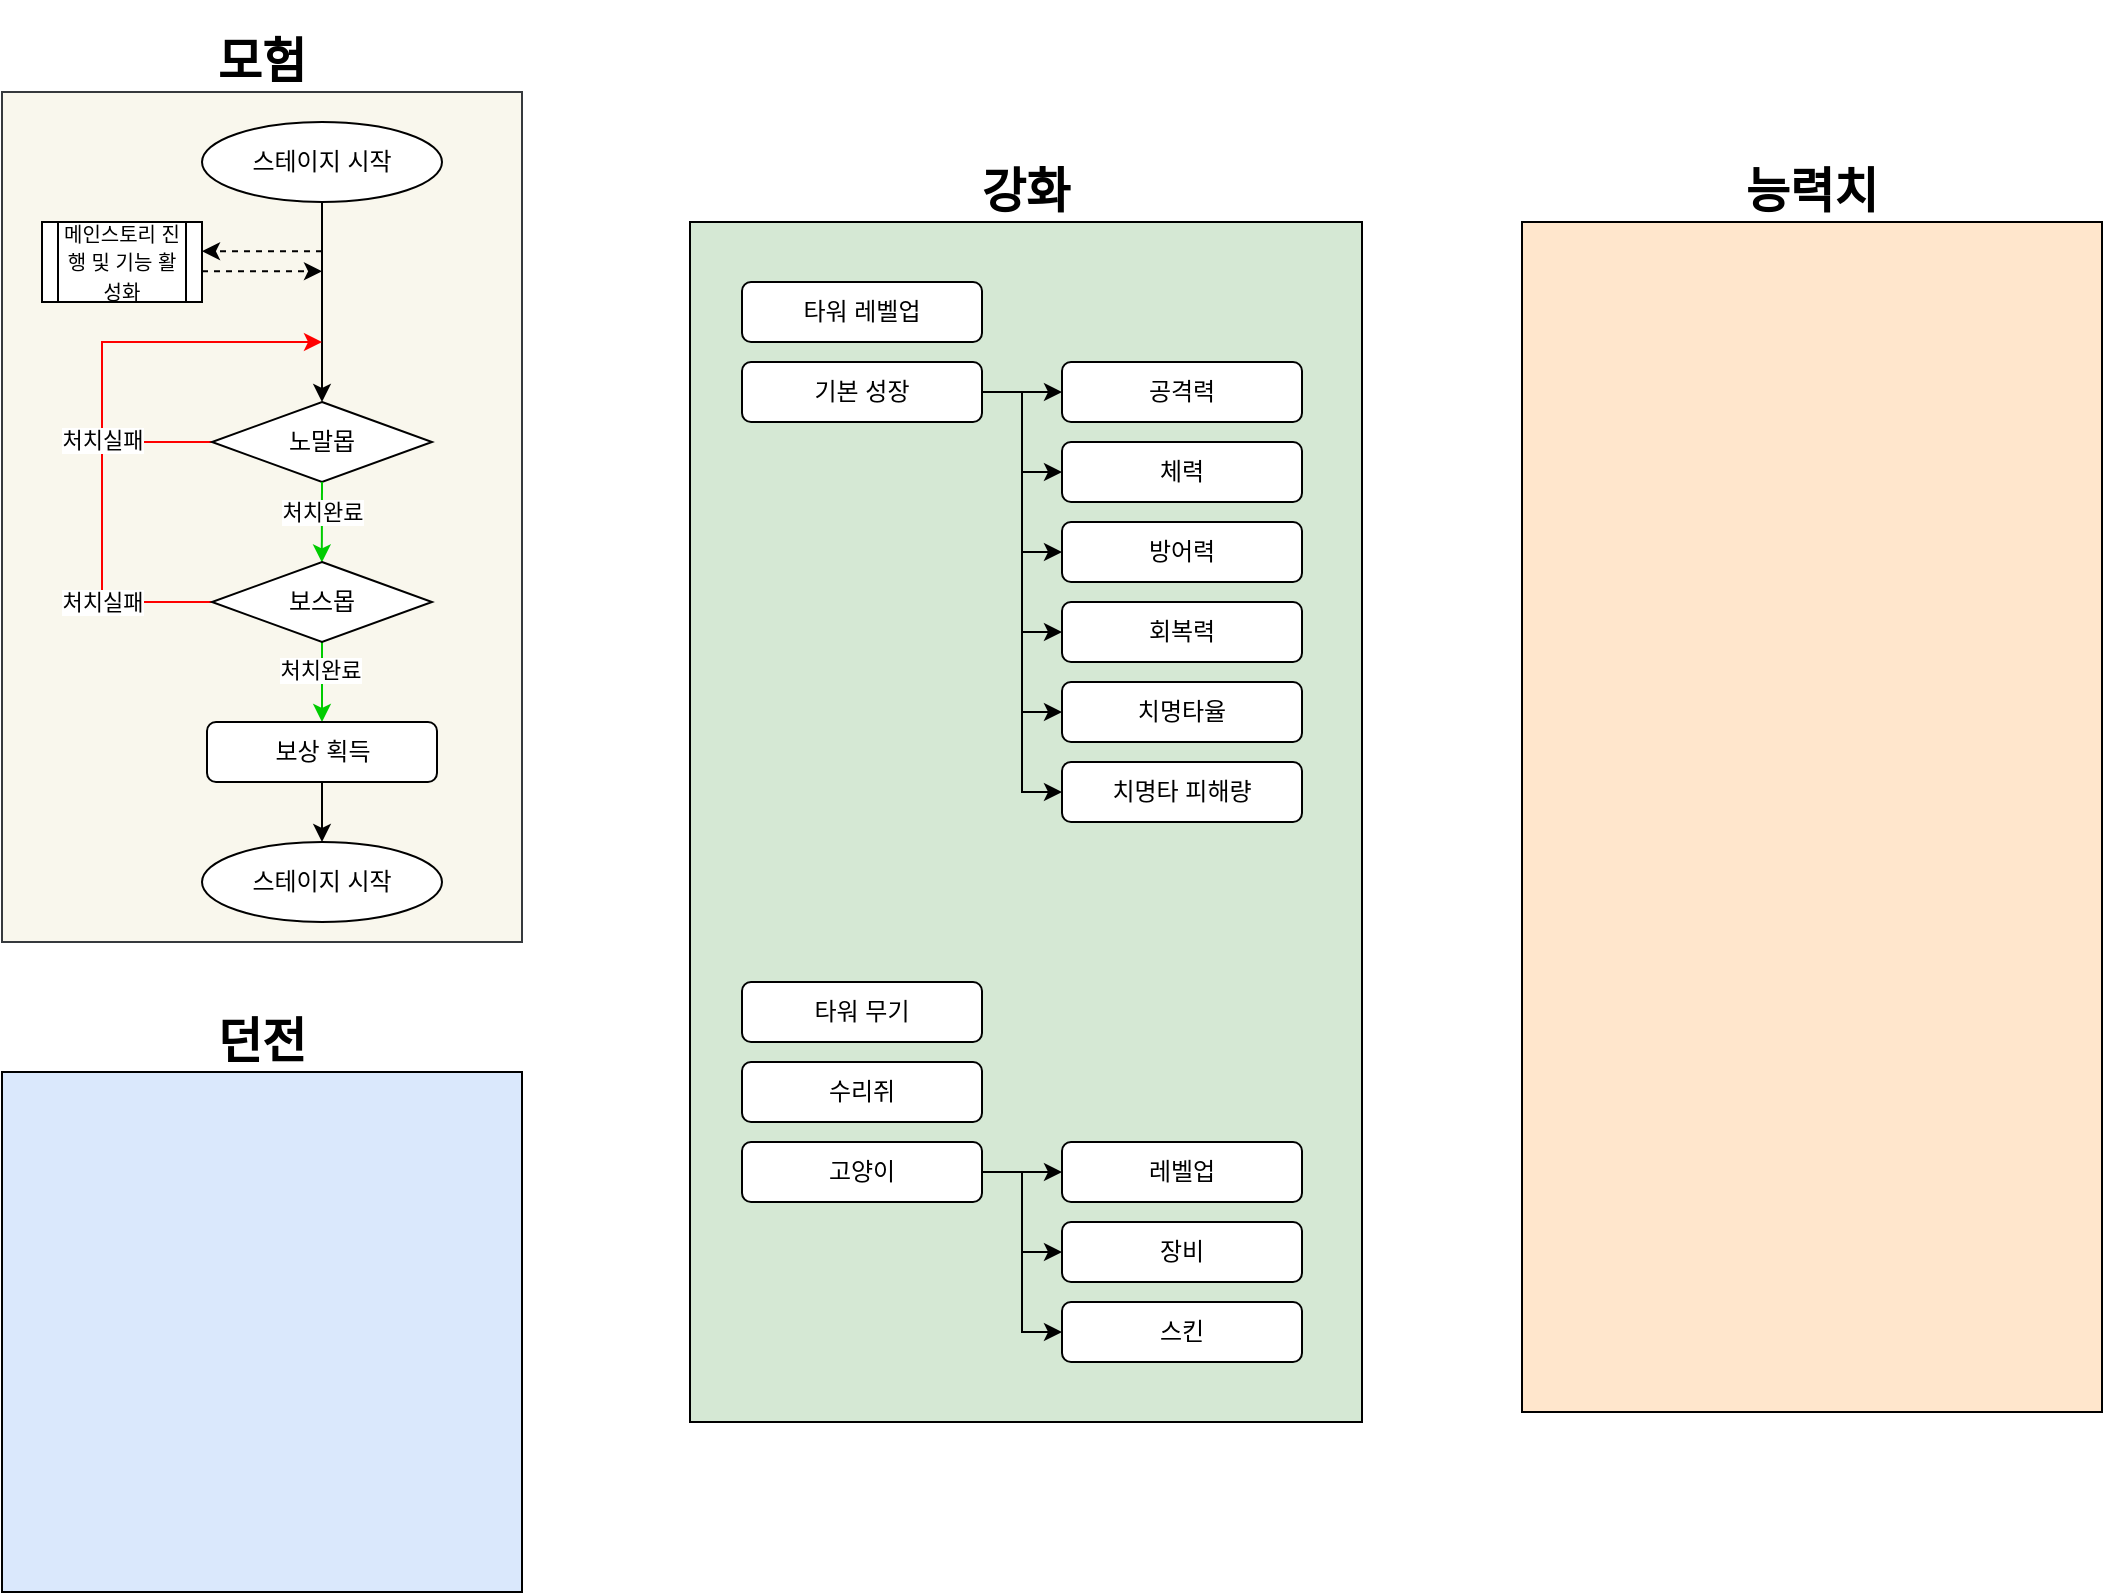 <mxfile version="22.1.17" type="github">
  <diagram name="페이지-1" id="nUBOoZt33F9SWhYK8sOz">
    <mxGraphModel dx="823" dy="925" grid="1" gridSize="10" guides="1" tooltips="1" connect="1" arrows="1" fold="1" page="1" pageScale="1" pageWidth="1169" pageHeight="827" math="0" shadow="0">
      <root>
        <mxCell id="0" />
        <mxCell id="1" parent="0" />
        <mxCell id="9L_8yTcBQ5B472PnxIOI-1" value="&lt;h1&gt;&lt;br&gt;&lt;/h1&gt;" style="rounded=0;whiteSpace=wrap;html=1;fillColor=#f9f7ed;strokeColor=#36393d;" parent="1" vertex="1">
          <mxGeometry x="70" y="50" width="260" height="425" as="geometry" />
        </mxCell>
        <mxCell id="9L_8yTcBQ5B472PnxIOI-2" value="&lt;h1&gt;강화&lt;/h1&gt;" style="text;html=1;strokeColor=none;fillColor=none;align=center;verticalAlign=middle;whiteSpace=wrap;rounded=0;" parent="1" vertex="1">
          <mxGeometry x="414" y="85" width="336" height="30" as="geometry" />
        </mxCell>
        <mxCell id="9L_8yTcBQ5B472PnxIOI-3" value="스테이지 시작" style="ellipse;whiteSpace=wrap;html=1;" parent="1" vertex="1">
          <mxGeometry x="170" y="65" width="120" height="40" as="geometry" />
        </mxCell>
        <mxCell id="9L_8yTcBQ5B472PnxIOI-4" value="" style="endArrow=classic;html=1;rounded=0;exitX=0.5;exitY=1;exitDx=0;exitDy=0;entryX=0.5;entryY=0;entryDx=0;entryDy=0;" parent="1" source="9L_8yTcBQ5B472PnxIOI-3" target="9L_8yTcBQ5B472PnxIOI-6" edge="1">
          <mxGeometry width="50" height="50" relative="1" as="geometry">
            <mxPoint x="220" y="175" as="sourcePoint" />
            <mxPoint x="230" y="155" as="targetPoint" />
          </mxGeometry>
        </mxCell>
        <mxCell id="9L_8yTcBQ5B472PnxIOI-19" style="edgeStyle=orthogonalEdgeStyle;rounded=0;orthogonalLoop=1;jettySize=auto;html=1;strokeColor=#FF0000;" parent="1" source="9L_8yTcBQ5B472PnxIOI-6" edge="1">
          <mxGeometry relative="1" as="geometry">
            <mxPoint x="100" y="225" as="targetPoint" />
          </mxGeometry>
        </mxCell>
        <mxCell id="9L_8yTcBQ5B472PnxIOI-6" value="노말몹" style="rhombus;whiteSpace=wrap;html=1;" parent="1" vertex="1">
          <mxGeometry x="175" y="205" width="110" height="40" as="geometry" />
        </mxCell>
        <mxCell id="9L_8yTcBQ5B472PnxIOI-7" value="" style="endArrow=classic;html=1;rounded=0;exitX=0.5;exitY=1;exitDx=0;exitDy=0;entryX=0.615;entryY=0.456;entryDx=0;entryDy=0;entryPerimeter=0;strokeColor=#00CC00;" parent="1" source="9L_8yTcBQ5B472PnxIOI-6" edge="1">
          <mxGeometry width="50" height="50" relative="1" as="geometry">
            <mxPoint x="170" y="305" as="sourcePoint" />
            <mxPoint x="229.9" y="285.2" as="targetPoint" />
          </mxGeometry>
        </mxCell>
        <mxCell id="9L_8yTcBQ5B472PnxIOI-8" value="처치완료" style="edgeLabel;html=1;align=center;verticalAlign=middle;resizable=0;points=[];" parent="9L_8yTcBQ5B472PnxIOI-7" vertex="1" connectable="0">
          <mxGeometry x="-0.28" relative="1" as="geometry">
            <mxPoint as="offset" />
          </mxGeometry>
        </mxCell>
        <mxCell id="9L_8yTcBQ5B472PnxIOI-9" value="" style="endArrow=classic;html=1;rounded=0;dashed=1;" parent="1" edge="1">
          <mxGeometry width="50" height="50" relative="1" as="geometry">
            <mxPoint x="230" y="129.63" as="sourcePoint" />
            <mxPoint x="170" y="129.63" as="targetPoint" />
            <Array as="points">
              <mxPoint x="200" y="129.63" />
            </Array>
          </mxGeometry>
        </mxCell>
        <mxCell id="9L_8yTcBQ5B472PnxIOI-10" value="&lt;font style=&quot;font-size: 10px;&quot;&gt;메인스토리 진행 및 기능 활성화&lt;/font&gt;" style="shape=process;whiteSpace=wrap;html=1;backgroundOutline=1;" parent="1" vertex="1">
          <mxGeometry x="90" y="115" width="80" height="40" as="geometry" />
        </mxCell>
        <mxCell id="9L_8yTcBQ5B472PnxIOI-11" value="" style="endArrow=classic;html=1;rounded=0;exitX=1;exitY=0.5;exitDx=0;exitDy=0;dashed=1;" parent="1" edge="1">
          <mxGeometry width="50" height="50" relative="1" as="geometry">
            <mxPoint x="170" y="139.63" as="sourcePoint" />
            <mxPoint x="230" y="139.63" as="targetPoint" />
          </mxGeometry>
        </mxCell>
        <mxCell id="9L_8yTcBQ5B472PnxIOI-15" style="edgeStyle=orthogonalEdgeStyle;rounded=0;orthogonalLoop=1;jettySize=auto;html=1;entryX=0.5;entryY=0;entryDx=0;entryDy=0;strokeColor=#00CC00;" parent="1" source="9L_8yTcBQ5B472PnxIOI-12" target="9L_8yTcBQ5B472PnxIOI-14" edge="1">
          <mxGeometry relative="1" as="geometry" />
        </mxCell>
        <mxCell id="9L_8yTcBQ5B472PnxIOI-16" value="처치완료" style="edgeLabel;html=1;align=center;verticalAlign=middle;resizable=0;points=[];" parent="9L_8yTcBQ5B472PnxIOI-15" vertex="1" connectable="0">
          <mxGeometry x="-0.328" y="-1" relative="1" as="geometry">
            <mxPoint as="offset" />
          </mxGeometry>
        </mxCell>
        <mxCell id="9L_8yTcBQ5B472PnxIOI-17" style="edgeStyle=orthogonalEdgeStyle;rounded=0;orthogonalLoop=1;jettySize=auto;html=1;strokeColor=#FF0000;" parent="1" source="9L_8yTcBQ5B472PnxIOI-12" edge="1">
          <mxGeometry relative="1" as="geometry">
            <mxPoint x="230" y="175" as="targetPoint" />
            <Array as="points">
              <mxPoint x="120" y="305" />
              <mxPoint x="120" y="175" />
            </Array>
          </mxGeometry>
        </mxCell>
        <mxCell id="9L_8yTcBQ5B472PnxIOI-18" value="처치실패" style="edgeLabel;html=1;align=center;verticalAlign=middle;resizable=0;points=[];" parent="9L_8yTcBQ5B472PnxIOI-17" vertex="1" connectable="0">
          <mxGeometry x="-0.656" y="2" relative="1" as="geometry">
            <mxPoint x="-5" y="-2" as="offset" />
          </mxGeometry>
        </mxCell>
        <mxCell id="9L_8yTcBQ5B472PnxIOI-21" value="처치실패" style="edgeLabel;html=1;align=center;verticalAlign=middle;resizable=0;points=[];" parent="9L_8yTcBQ5B472PnxIOI-17" vertex="1" connectable="0">
          <mxGeometry x="-0.076" y="2" relative="1" as="geometry">
            <mxPoint x="2" as="offset" />
          </mxGeometry>
        </mxCell>
        <mxCell id="9L_8yTcBQ5B472PnxIOI-12" value="보스몹" style="rhombus;whiteSpace=wrap;html=1;" parent="1" vertex="1">
          <mxGeometry x="175" y="285" width="110" height="40" as="geometry" />
        </mxCell>
        <mxCell id="9L_8yTcBQ5B472PnxIOI-23" style="edgeStyle=orthogonalEdgeStyle;rounded=0;orthogonalLoop=1;jettySize=auto;html=1;" parent="1" source="9L_8yTcBQ5B472PnxIOI-14" target="9L_8yTcBQ5B472PnxIOI-22" edge="1">
          <mxGeometry relative="1" as="geometry" />
        </mxCell>
        <mxCell id="9L_8yTcBQ5B472PnxIOI-14" value="보상 획득" style="rounded=1;whiteSpace=wrap;html=1;" parent="1" vertex="1">
          <mxGeometry x="172.5" y="365" width="115" height="30" as="geometry" />
        </mxCell>
        <mxCell id="9L_8yTcBQ5B472PnxIOI-22" value="스테이지 시작" style="ellipse;whiteSpace=wrap;html=1;" parent="1" vertex="1">
          <mxGeometry x="170" y="425" width="120" height="40" as="geometry" />
        </mxCell>
        <mxCell id="amIlMZ5LHg6zp29qRjKw-1" value="" style="rounded=0;whiteSpace=wrap;html=1;fillColor=#d5e8d4;strokeColor=#000000;" vertex="1" parent="1">
          <mxGeometry x="414" y="115" width="336" height="600" as="geometry" />
        </mxCell>
        <mxCell id="amIlMZ5LHg6zp29qRjKw-2" value="&lt;h1&gt;모험&lt;/h1&gt;" style="text;html=1;strokeColor=none;fillColor=none;align=center;verticalAlign=middle;whiteSpace=wrap;rounded=0;" vertex="1" parent="1">
          <mxGeometry x="70" y="20" width="260" height="30" as="geometry" />
        </mxCell>
        <mxCell id="amIlMZ5LHg6zp29qRjKw-3" value="타워 레벨업" style="rounded=1;whiteSpace=wrap;html=1;" vertex="1" parent="1">
          <mxGeometry x="440" y="145" width="120" height="30" as="geometry" />
        </mxCell>
        <mxCell id="amIlMZ5LHg6zp29qRjKw-8" style="edgeStyle=orthogonalEdgeStyle;rounded=0;orthogonalLoop=1;jettySize=auto;html=1;" edge="1" parent="1" source="amIlMZ5LHg6zp29qRjKw-4" target="amIlMZ5LHg6zp29qRjKw-6">
          <mxGeometry relative="1" as="geometry" />
        </mxCell>
        <mxCell id="amIlMZ5LHg6zp29qRjKw-16" style="edgeStyle=orthogonalEdgeStyle;rounded=0;orthogonalLoop=1;jettySize=auto;html=1;exitX=1;exitY=0.5;exitDx=0;exitDy=0;entryX=0;entryY=0.5;entryDx=0;entryDy=0;" edge="1" parent="1" source="amIlMZ5LHg6zp29qRjKw-4" target="amIlMZ5LHg6zp29qRjKw-11">
          <mxGeometry relative="1" as="geometry" />
        </mxCell>
        <mxCell id="amIlMZ5LHg6zp29qRjKw-17" style="edgeStyle=orthogonalEdgeStyle;rounded=0;orthogonalLoop=1;jettySize=auto;html=1;exitX=1;exitY=0.5;exitDx=0;exitDy=0;entryX=0;entryY=0.5;entryDx=0;entryDy=0;" edge="1" parent="1" source="amIlMZ5LHg6zp29qRjKw-4" target="amIlMZ5LHg6zp29qRjKw-12">
          <mxGeometry relative="1" as="geometry" />
        </mxCell>
        <mxCell id="amIlMZ5LHg6zp29qRjKw-18" style="edgeStyle=orthogonalEdgeStyle;rounded=0;orthogonalLoop=1;jettySize=auto;html=1;exitX=1;exitY=0.5;exitDx=0;exitDy=0;entryX=0;entryY=0.5;entryDx=0;entryDy=0;" edge="1" parent="1" source="amIlMZ5LHg6zp29qRjKw-4" target="amIlMZ5LHg6zp29qRjKw-13">
          <mxGeometry relative="1" as="geometry" />
        </mxCell>
        <mxCell id="amIlMZ5LHg6zp29qRjKw-19" style="edgeStyle=orthogonalEdgeStyle;rounded=0;orthogonalLoop=1;jettySize=auto;html=1;exitX=1;exitY=0.5;exitDx=0;exitDy=0;entryX=0;entryY=0.5;entryDx=0;entryDy=0;" edge="1" parent="1" source="amIlMZ5LHg6zp29qRjKw-4" target="amIlMZ5LHg6zp29qRjKw-14">
          <mxGeometry relative="1" as="geometry" />
        </mxCell>
        <mxCell id="amIlMZ5LHg6zp29qRjKw-20" style="edgeStyle=orthogonalEdgeStyle;rounded=0;orthogonalLoop=1;jettySize=auto;html=1;exitX=1;exitY=0.5;exitDx=0;exitDy=0;entryX=0;entryY=0.5;entryDx=0;entryDy=0;" edge="1" parent="1" source="amIlMZ5LHg6zp29qRjKw-4" target="amIlMZ5LHg6zp29qRjKw-15">
          <mxGeometry relative="1" as="geometry" />
        </mxCell>
        <mxCell id="amIlMZ5LHg6zp29qRjKw-4" value="기본 성장" style="rounded=1;whiteSpace=wrap;html=1;" vertex="1" parent="1">
          <mxGeometry x="440" y="185" width="120" height="30" as="geometry" />
        </mxCell>
        <mxCell id="amIlMZ5LHg6zp29qRjKw-6" value="공격력" style="rounded=1;whiteSpace=wrap;html=1;" vertex="1" parent="1">
          <mxGeometry x="600" y="185" width="120" height="30" as="geometry" />
        </mxCell>
        <mxCell id="amIlMZ5LHg6zp29qRjKw-11" value="체력" style="rounded=1;whiteSpace=wrap;html=1;" vertex="1" parent="1">
          <mxGeometry x="600" y="225" width="120" height="30" as="geometry" />
        </mxCell>
        <mxCell id="amIlMZ5LHg6zp29qRjKw-12" value="방어력" style="rounded=1;whiteSpace=wrap;html=1;" vertex="1" parent="1">
          <mxGeometry x="600" y="265" width="120" height="30" as="geometry" />
        </mxCell>
        <mxCell id="amIlMZ5LHg6zp29qRjKw-13" value="회복력" style="rounded=1;whiteSpace=wrap;html=1;" vertex="1" parent="1">
          <mxGeometry x="600" y="305" width="120" height="30" as="geometry" />
        </mxCell>
        <mxCell id="amIlMZ5LHg6zp29qRjKw-14" value="치명타율" style="rounded=1;whiteSpace=wrap;html=1;" vertex="1" parent="1">
          <mxGeometry x="600" y="345" width="120" height="30" as="geometry" />
        </mxCell>
        <mxCell id="amIlMZ5LHg6zp29qRjKw-15" value="치명타 피해량" style="rounded=1;whiteSpace=wrap;html=1;" vertex="1" parent="1">
          <mxGeometry x="600" y="385" width="120" height="30" as="geometry" />
        </mxCell>
        <mxCell id="amIlMZ5LHg6zp29qRjKw-21" value="타워 무기" style="rounded=1;whiteSpace=wrap;html=1;" vertex="1" parent="1">
          <mxGeometry x="440" y="495" width="120" height="30" as="geometry" />
        </mxCell>
        <mxCell id="amIlMZ5LHg6zp29qRjKw-22" value="수리쥐" style="rounded=1;whiteSpace=wrap;html=1;" vertex="1" parent="1">
          <mxGeometry x="440" y="535" width="120" height="30" as="geometry" />
        </mxCell>
        <mxCell id="amIlMZ5LHg6zp29qRjKw-26" value="" style="edgeStyle=orthogonalEdgeStyle;rounded=0;orthogonalLoop=1;jettySize=auto;html=1;" edge="1" parent="1" source="amIlMZ5LHg6zp29qRjKw-23" target="amIlMZ5LHg6zp29qRjKw-25">
          <mxGeometry relative="1" as="geometry" />
        </mxCell>
        <mxCell id="amIlMZ5LHg6zp29qRjKw-31" style="edgeStyle=orthogonalEdgeStyle;rounded=0;orthogonalLoop=1;jettySize=auto;html=1;exitX=1;exitY=0.5;exitDx=0;exitDy=0;entryX=0;entryY=0.5;entryDx=0;entryDy=0;" edge="1" parent="1" source="amIlMZ5LHg6zp29qRjKw-23" target="amIlMZ5LHg6zp29qRjKw-28">
          <mxGeometry relative="1" as="geometry" />
        </mxCell>
        <mxCell id="amIlMZ5LHg6zp29qRjKw-32" style="edgeStyle=orthogonalEdgeStyle;rounded=0;orthogonalLoop=1;jettySize=auto;html=1;exitX=1;exitY=0.5;exitDx=0;exitDy=0;entryX=0;entryY=0.5;entryDx=0;entryDy=0;" edge="1" parent="1" source="amIlMZ5LHg6zp29qRjKw-23" target="amIlMZ5LHg6zp29qRjKw-29">
          <mxGeometry relative="1" as="geometry" />
        </mxCell>
        <mxCell id="amIlMZ5LHg6zp29qRjKw-23" value="고양이" style="rounded=1;whiteSpace=wrap;html=1;" vertex="1" parent="1">
          <mxGeometry x="440" y="575" width="120" height="30" as="geometry" />
        </mxCell>
        <mxCell id="amIlMZ5LHg6zp29qRjKw-25" value="레벨업" style="whiteSpace=wrap;html=1;rounded=1;" vertex="1" parent="1">
          <mxGeometry x="600" y="575" width="120" height="30" as="geometry" />
        </mxCell>
        <mxCell id="amIlMZ5LHg6zp29qRjKw-28" value="장비" style="whiteSpace=wrap;html=1;rounded=1;" vertex="1" parent="1">
          <mxGeometry x="600" y="615" width="120" height="30" as="geometry" />
        </mxCell>
        <mxCell id="amIlMZ5LHg6zp29qRjKw-29" value="스킨" style="whiteSpace=wrap;html=1;rounded=1;" vertex="1" parent="1">
          <mxGeometry x="600" y="655" width="120" height="30" as="geometry" />
        </mxCell>
        <mxCell id="amIlMZ5LHg6zp29qRjKw-33" value="" style="rounded=0;whiteSpace=wrap;html=1;fillColor=#dae8fc;strokeColor=#000000;" vertex="1" parent="1">
          <mxGeometry x="70" y="540" width="260" height="260" as="geometry" />
        </mxCell>
        <mxCell id="amIlMZ5LHg6zp29qRjKw-34" value="&lt;h1&gt;던전&lt;/h1&gt;" style="text;html=1;strokeColor=none;fillColor=none;align=center;verticalAlign=middle;whiteSpace=wrap;rounded=0;" vertex="1" parent="1">
          <mxGeometry x="70" y="510" width="260" height="30" as="geometry" />
        </mxCell>
        <mxCell id="amIlMZ5LHg6zp29qRjKw-35" value="" style="rounded=0;whiteSpace=wrap;html=1;fillColor=#ffe6cc;strokeColor=#000000;" vertex="1" parent="1">
          <mxGeometry x="830" y="115" width="290" height="595" as="geometry" />
        </mxCell>
        <mxCell id="amIlMZ5LHg6zp29qRjKw-36" value="&lt;h1&gt;능력치&lt;/h1&gt;" style="text;html=1;strokeColor=none;fillColor=none;align=center;verticalAlign=middle;whiteSpace=wrap;rounded=0;" vertex="1" parent="1">
          <mxGeometry x="830" y="85" width="290" height="30" as="geometry" />
        </mxCell>
      </root>
    </mxGraphModel>
  </diagram>
</mxfile>
